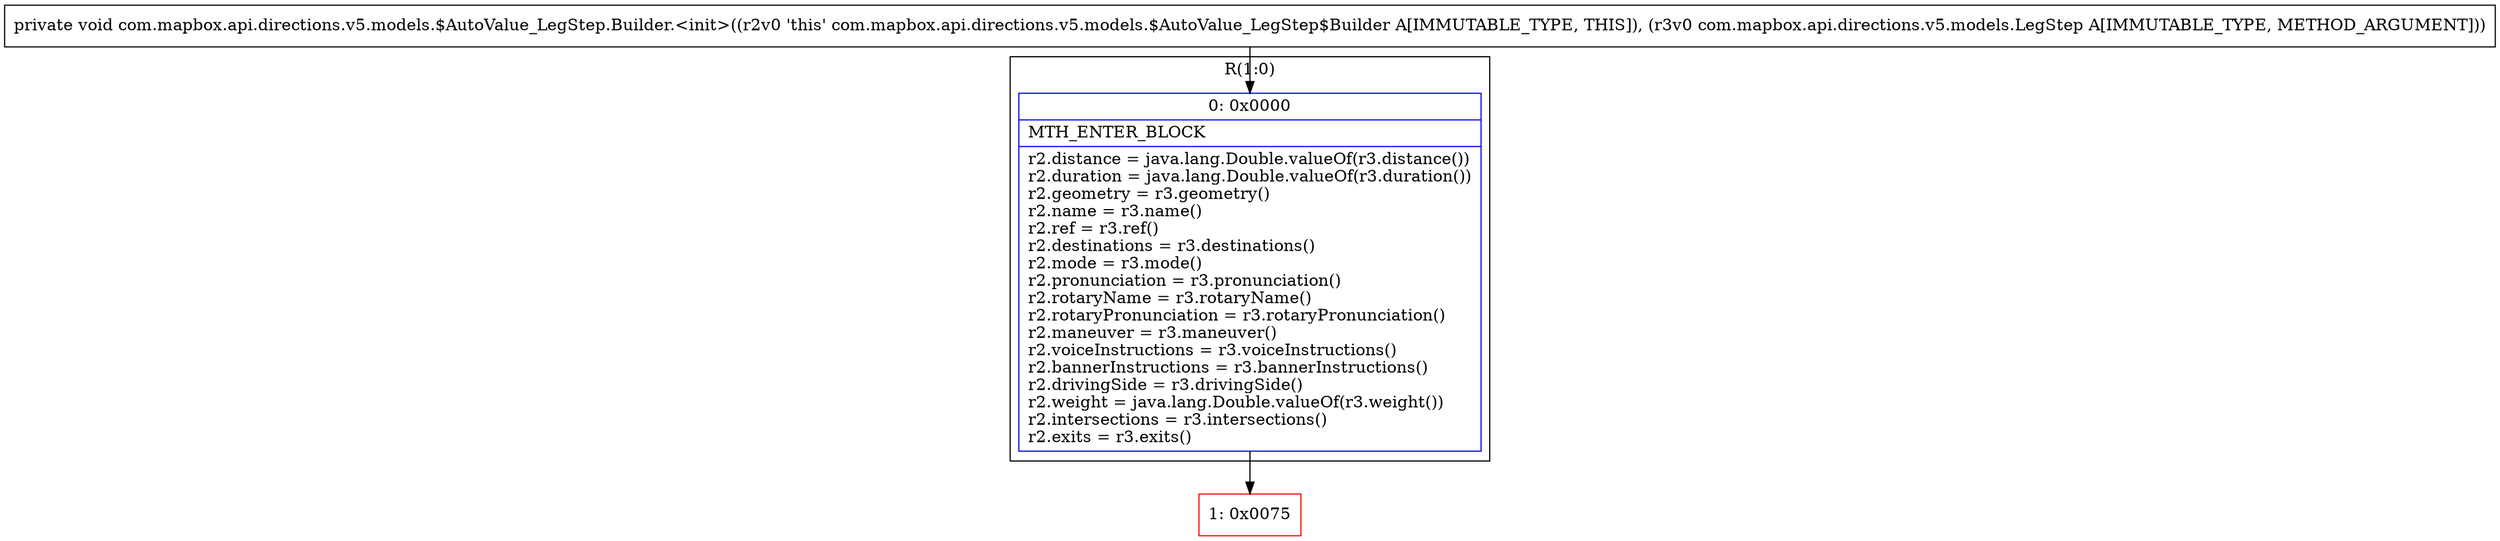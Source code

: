 digraph "CFG forcom.mapbox.api.directions.v5.models.$AutoValue_LegStep.Builder.\<init\>(Lcom\/mapbox\/api\/directions\/v5\/models\/LegStep;)V" {
subgraph cluster_Region_482662352 {
label = "R(1:0)";
node [shape=record,color=blue];
Node_0 [shape=record,label="{0\:\ 0x0000|MTH_ENTER_BLOCK\l|r2.distance = java.lang.Double.valueOf(r3.distance())\lr2.duration = java.lang.Double.valueOf(r3.duration())\lr2.geometry = r3.geometry()\lr2.name = r3.name()\lr2.ref = r3.ref()\lr2.destinations = r3.destinations()\lr2.mode = r3.mode()\lr2.pronunciation = r3.pronunciation()\lr2.rotaryName = r3.rotaryName()\lr2.rotaryPronunciation = r3.rotaryPronunciation()\lr2.maneuver = r3.maneuver()\lr2.voiceInstructions = r3.voiceInstructions()\lr2.bannerInstructions = r3.bannerInstructions()\lr2.drivingSide = r3.drivingSide()\lr2.weight = java.lang.Double.valueOf(r3.weight())\lr2.intersections = r3.intersections()\lr2.exits = r3.exits()\l}"];
}
Node_1 [shape=record,color=red,label="{1\:\ 0x0075}"];
MethodNode[shape=record,label="{private void com.mapbox.api.directions.v5.models.$AutoValue_LegStep.Builder.\<init\>((r2v0 'this' com.mapbox.api.directions.v5.models.$AutoValue_LegStep$Builder A[IMMUTABLE_TYPE, THIS]), (r3v0 com.mapbox.api.directions.v5.models.LegStep A[IMMUTABLE_TYPE, METHOD_ARGUMENT])) }"];
MethodNode -> Node_0;
Node_0 -> Node_1;
}

